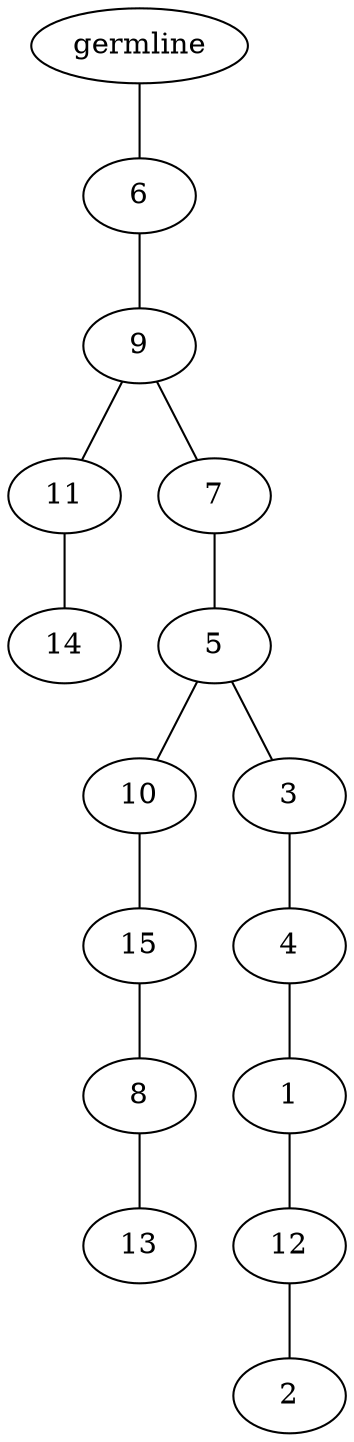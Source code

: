 graph tree {
    "140005516161616" [label="germline"];
    "140005520051456" [label="6"];
    "140005520659408" [label="9"];
    "140005520659072" [label="11"];
    "140005520661664" [label="14"];
    "140005520659168" [label="7"];
    "140005520659792" [label="5"];
    "140005523201328" [label="10"];
    "140005515895760" [label="15"];
    "140005515897440" [label="8"];
    "140005515895136" [label="13"];
    "140005523201088" [label="3"];
    "140005523201040" [label="4"];
    "140005523201184" [label="1"];
    "140005523199744" [label="12"];
    "140005523200416" [label="2"];
    "140005516161616" -- "140005520051456";
    "140005520051456" -- "140005520659408";
    "140005520659408" -- "140005520659072";
    "140005520659408" -- "140005520659168";
    "140005520659072" -- "140005520661664";
    "140005520659168" -- "140005520659792";
    "140005520659792" -- "140005523201328";
    "140005520659792" -- "140005523201088";
    "140005523201328" -- "140005515895760";
    "140005515895760" -- "140005515897440";
    "140005515897440" -- "140005515895136";
    "140005523201088" -- "140005523201040";
    "140005523201040" -- "140005523201184";
    "140005523201184" -- "140005523199744";
    "140005523199744" -- "140005523200416";
}
